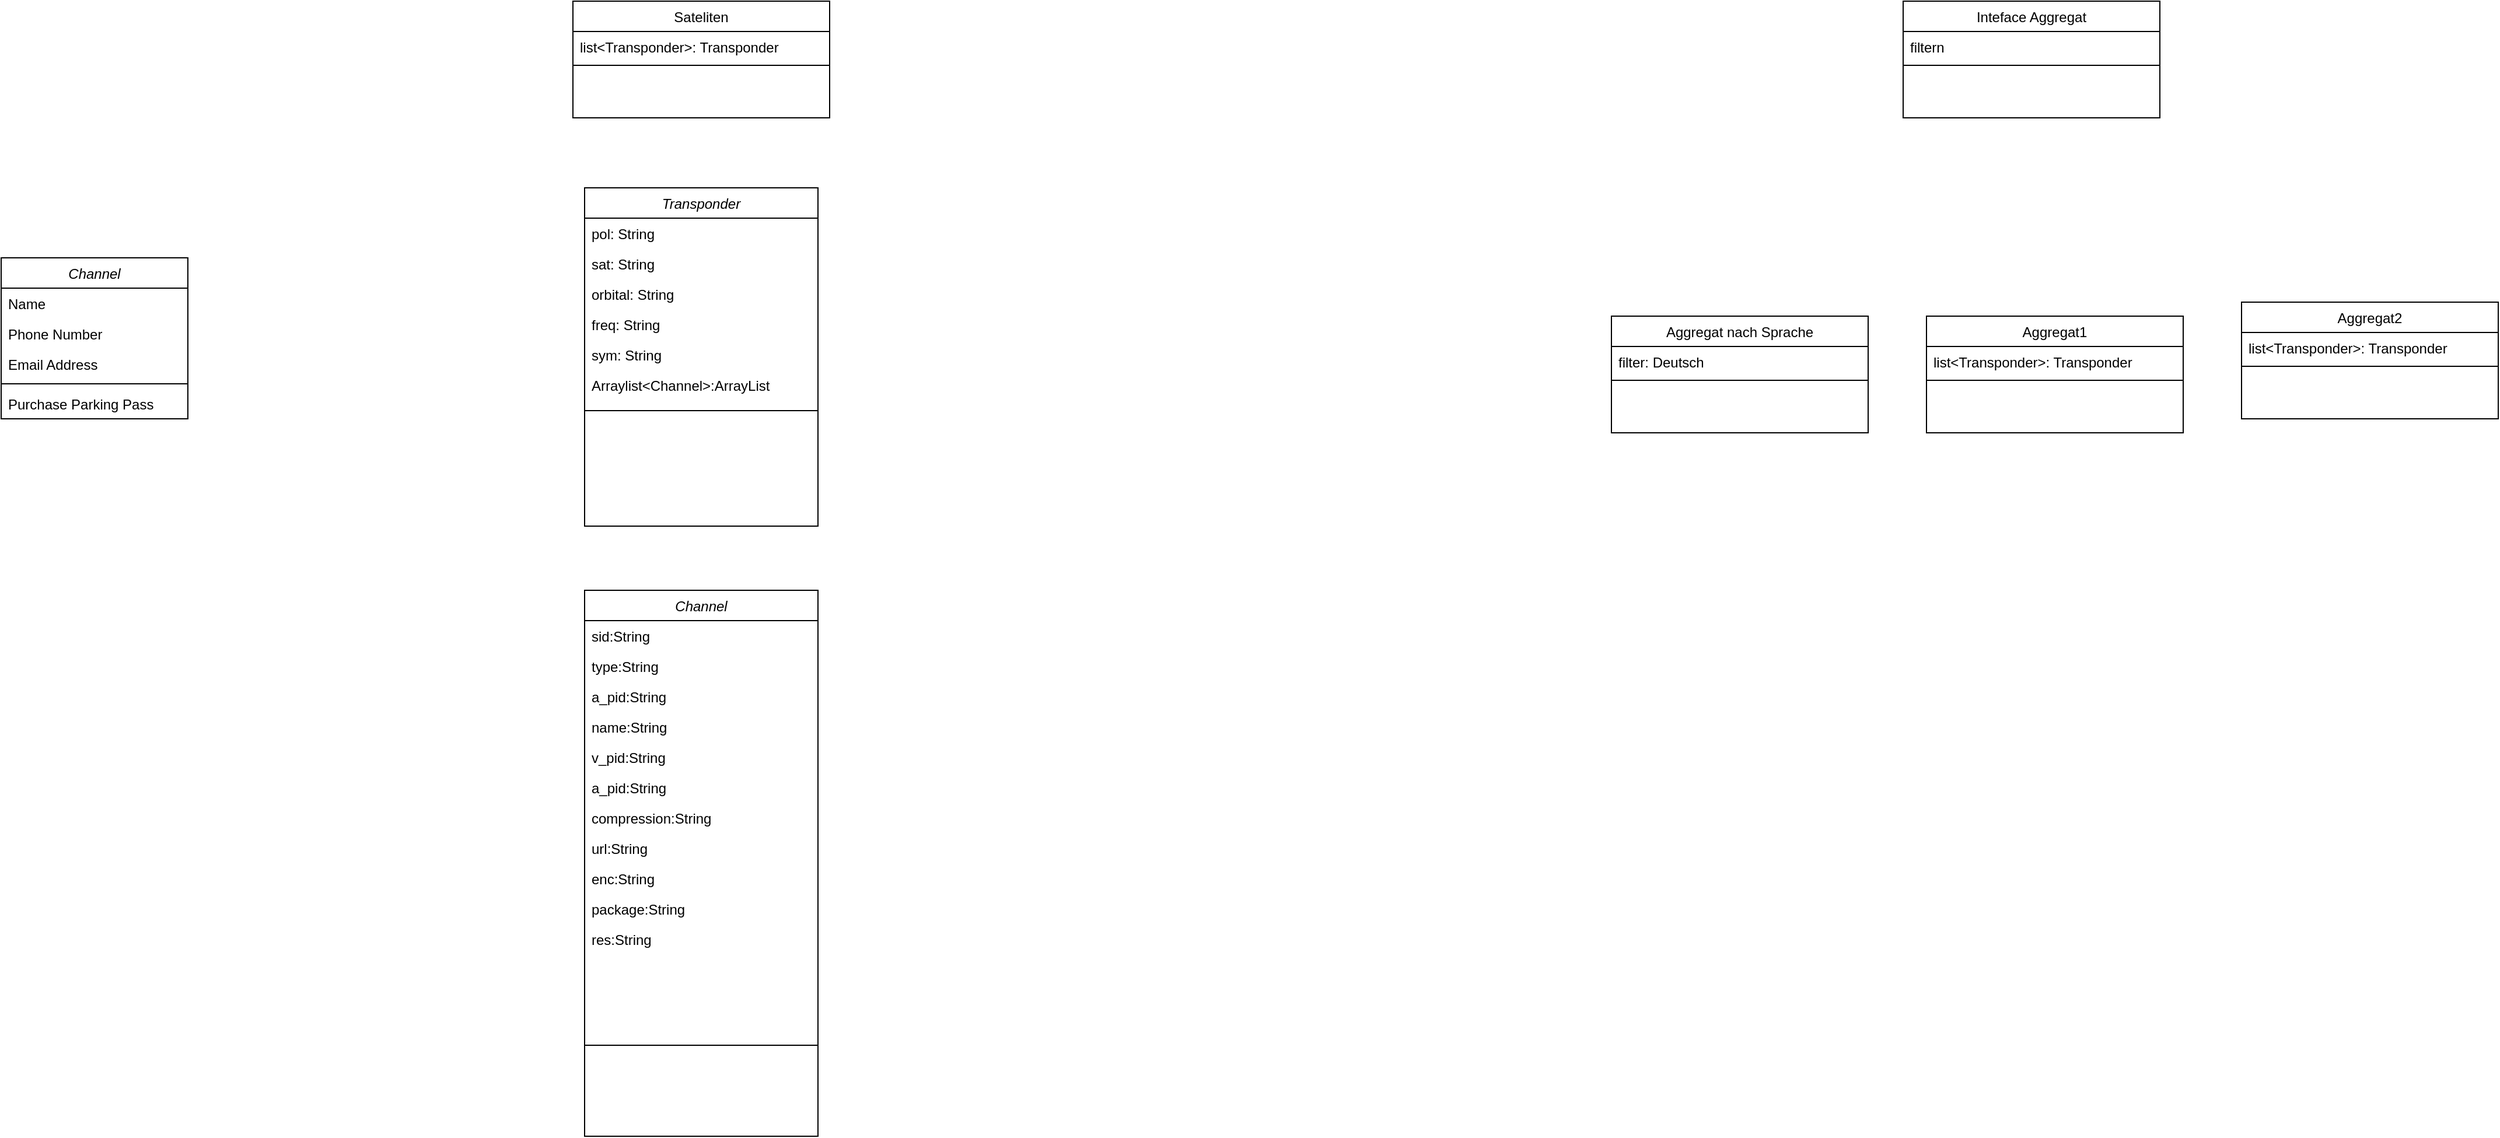 <mxfile version="14.8.0" type="device"><diagram id="C5RBs43oDa-KdzZeNtuy" name="Page-1"><mxGraphModel dx="2066" dy="1154" grid="1" gridSize="10" guides="1" tooltips="1" connect="1" arrows="1" fold="1" page="1" pageScale="1" pageWidth="827" pageHeight="1169" math="0" shadow="0"><root><mxCell id="WIyWlLk6GJQsqaUBKTNV-0"/><mxCell id="WIyWlLk6GJQsqaUBKTNV-1" parent="WIyWlLk6GJQsqaUBKTNV-0"/><mxCell id="zkfFHV4jXpPFQw0GAbJ--0" value="Channel" style="swimlane;fontStyle=2;align=center;verticalAlign=top;childLayout=stackLayout;horizontal=1;startSize=26;horizontalStack=0;resizeParent=1;resizeLast=0;collapsible=1;marginBottom=0;rounded=0;shadow=0;strokeWidth=1;" parent="WIyWlLk6GJQsqaUBKTNV-1" vertex="1"><mxGeometry x="110" y="300" width="160" height="138" as="geometry"><mxRectangle x="230" y="140" width="160" height="26" as="alternateBounds"/></mxGeometry></mxCell><mxCell id="zkfFHV4jXpPFQw0GAbJ--1" value="Name" style="text;align=left;verticalAlign=top;spacingLeft=4;spacingRight=4;overflow=hidden;rotatable=0;points=[[0,0.5],[1,0.5]];portConstraint=eastwest;" parent="zkfFHV4jXpPFQw0GAbJ--0" vertex="1"><mxGeometry y="26" width="160" height="26" as="geometry"/></mxCell><mxCell id="zkfFHV4jXpPFQw0GAbJ--2" value="Phone Number" style="text;align=left;verticalAlign=top;spacingLeft=4;spacingRight=4;overflow=hidden;rotatable=0;points=[[0,0.5],[1,0.5]];portConstraint=eastwest;rounded=0;shadow=0;html=0;" parent="zkfFHV4jXpPFQw0GAbJ--0" vertex="1"><mxGeometry y="52" width="160" height="26" as="geometry"/></mxCell><mxCell id="zkfFHV4jXpPFQw0GAbJ--3" value="Email Address" style="text;align=left;verticalAlign=top;spacingLeft=4;spacingRight=4;overflow=hidden;rotatable=0;points=[[0,0.5],[1,0.5]];portConstraint=eastwest;rounded=0;shadow=0;html=0;" parent="zkfFHV4jXpPFQw0GAbJ--0" vertex="1"><mxGeometry y="78" width="160" height="26" as="geometry"/></mxCell><mxCell id="zkfFHV4jXpPFQw0GAbJ--4" value="" style="line;html=1;strokeWidth=1;align=left;verticalAlign=middle;spacingTop=-1;spacingLeft=3;spacingRight=3;rotatable=0;labelPosition=right;points=[];portConstraint=eastwest;" parent="zkfFHV4jXpPFQw0GAbJ--0" vertex="1"><mxGeometry y="104" width="160" height="8" as="geometry"/></mxCell><mxCell id="zkfFHV4jXpPFQw0GAbJ--5" value="Purchase Parking Pass" style="text;align=left;verticalAlign=top;spacingLeft=4;spacingRight=4;overflow=hidden;rotatable=0;points=[[0,0.5],[1,0.5]];portConstraint=eastwest;" parent="zkfFHV4jXpPFQw0GAbJ--0" vertex="1"><mxGeometry y="112" width="160" height="26" as="geometry"/></mxCell><mxCell id="zkfFHV4jXpPFQw0GAbJ--6" value="Sateliten" style="swimlane;fontStyle=0;align=center;verticalAlign=top;childLayout=stackLayout;horizontal=1;startSize=26;horizontalStack=0;resizeParent=1;resizeLast=0;collapsible=1;marginBottom=0;rounded=0;shadow=0;strokeWidth=1;" parent="WIyWlLk6GJQsqaUBKTNV-1" vertex="1"><mxGeometry x="600" y="80" width="220" height="100" as="geometry"><mxRectangle x="130" y="380" width="160" height="26" as="alternateBounds"/></mxGeometry></mxCell><mxCell id="Im7mjSKk-dKmUfBGY4rd-0" value="list&lt;Transponder&gt;: Transponder" style="text;align=left;verticalAlign=top;spacingLeft=4;spacingRight=4;overflow=hidden;rotatable=0;points=[[0,0.5],[1,0.5]];portConstraint=eastwest;" parent="zkfFHV4jXpPFQw0GAbJ--6" vertex="1"><mxGeometry y="26" width="220" height="26" as="geometry"/></mxCell><mxCell id="zkfFHV4jXpPFQw0GAbJ--9" value="" style="line;html=1;strokeWidth=1;align=left;verticalAlign=middle;spacingTop=-1;spacingLeft=3;spacingRight=3;rotatable=0;labelPosition=right;points=[];portConstraint=eastwest;" parent="zkfFHV4jXpPFQw0GAbJ--6" vertex="1"><mxGeometry y="52" width="220" height="6" as="geometry"/></mxCell><mxCell id="EyNDIExFGAGl4K2rTC7Q-3" value="Transponder" style="swimlane;fontStyle=2;align=center;verticalAlign=top;childLayout=stackLayout;horizontal=1;startSize=26;horizontalStack=0;resizeParent=1;resizeLast=0;collapsible=1;marginBottom=0;rounded=0;shadow=0;strokeWidth=1;" parent="WIyWlLk6GJQsqaUBKTNV-1" vertex="1"><mxGeometry x="610" y="240" width="200" height="290" as="geometry"><mxRectangle x="230" y="140" width="160" height="26" as="alternateBounds"/></mxGeometry></mxCell><mxCell id="EyNDIExFGAGl4K2rTC7Q-4" value="pol: String" style="text;align=left;verticalAlign=top;spacingLeft=4;spacingRight=4;overflow=hidden;rotatable=0;points=[[0,0.5],[1,0.5]];portConstraint=eastwest;" parent="EyNDIExFGAGl4K2rTC7Q-3" vertex="1"><mxGeometry y="26" width="200" height="26" as="geometry"/></mxCell><mxCell id="EyNDIExFGAGl4K2rTC7Q-5" value="sat: String" style="text;align=left;verticalAlign=top;spacingLeft=4;spacingRight=4;overflow=hidden;rotatable=0;points=[[0,0.5],[1,0.5]];portConstraint=eastwest;rounded=0;shadow=0;html=0;" parent="EyNDIExFGAGl4K2rTC7Q-3" vertex="1"><mxGeometry y="52" width="200" height="26" as="geometry"/></mxCell><mxCell id="Im7mjSKk-dKmUfBGY4rd-2" value="orbital: String" style="text;align=left;verticalAlign=top;spacingLeft=4;spacingRight=4;overflow=hidden;rotatable=0;points=[[0,0.5],[1,0.5]];portConstraint=eastwest;rounded=0;shadow=0;html=0;" parent="EyNDIExFGAGl4K2rTC7Q-3" vertex="1"><mxGeometry y="78" width="200" height="26" as="geometry"/></mxCell><mxCell id="Im7mjSKk-dKmUfBGY4rd-3" value="freq: String" style="text;align=left;verticalAlign=top;spacingLeft=4;spacingRight=4;overflow=hidden;rotatable=0;points=[[0,0.5],[1,0.5]];portConstraint=eastwest;rounded=0;shadow=0;html=0;" parent="EyNDIExFGAGl4K2rTC7Q-3" vertex="1"><mxGeometry y="104" width="200" height="26" as="geometry"/></mxCell><mxCell id="Im7mjSKk-dKmUfBGY4rd-4" value="sym: String" style="text;align=left;verticalAlign=top;spacingLeft=4;spacingRight=4;overflow=hidden;rotatable=0;points=[[0,0.5],[1,0.5]];portConstraint=eastwest;rounded=0;shadow=0;html=0;" parent="EyNDIExFGAGl4K2rTC7Q-3" vertex="1"><mxGeometry y="130" width="200" height="26" as="geometry"/></mxCell><mxCell id="Im7mjSKk-dKmUfBGY4rd-5" value="Arraylist&lt;Channel&gt;:ArrayList" style="text;align=left;verticalAlign=top;spacingLeft=4;spacingRight=4;overflow=hidden;rotatable=0;points=[[0,0.5],[1,0.5]];portConstraint=eastwest;rounded=0;shadow=0;html=0;" parent="EyNDIExFGAGl4K2rTC7Q-3" vertex="1"><mxGeometry y="156" width="200" height="26" as="geometry"/></mxCell><mxCell id="EyNDIExFGAGl4K2rTC7Q-7" value="" style="line;html=1;strokeWidth=1;align=left;verticalAlign=middle;spacingTop=-1;spacingLeft=3;spacingRight=3;rotatable=0;labelPosition=right;points=[];portConstraint=eastwest;" parent="EyNDIExFGAGl4K2rTC7Q-3" vertex="1"><mxGeometry y="182" width="200" height="18" as="geometry"/></mxCell><mxCell id="Im7mjSKk-dKmUfBGY4rd-7" value="Channel" style="swimlane;fontStyle=2;align=center;verticalAlign=top;childLayout=stackLayout;horizontal=1;startSize=26;horizontalStack=0;resizeParent=1;resizeLast=0;collapsible=1;marginBottom=0;rounded=0;shadow=0;strokeWidth=1;" parent="WIyWlLk6GJQsqaUBKTNV-1" vertex="1"><mxGeometry x="610" y="585" width="200" height="468" as="geometry"><mxRectangle x="230" y="140" width="160" height="26" as="alternateBounds"/></mxGeometry></mxCell><mxCell id="Im7mjSKk-dKmUfBGY4rd-9" value="sid:String" style="text;align=left;verticalAlign=top;spacingLeft=4;spacingRight=4;overflow=hidden;rotatable=0;points=[[0,0.5],[1,0.5]];portConstraint=eastwest;rounded=0;shadow=0;html=0;" parent="Im7mjSKk-dKmUfBGY4rd-7" vertex="1"><mxGeometry y="26" width="200" height="26" as="geometry"/></mxCell><mxCell id="Im7mjSKk-dKmUfBGY4rd-10" value="type:String" style="text;align=left;verticalAlign=top;spacingLeft=4;spacingRight=4;overflow=hidden;rotatable=0;points=[[0,0.5],[1,0.5]];portConstraint=eastwest;rounded=0;shadow=0;html=0;" parent="Im7mjSKk-dKmUfBGY4rd-7" vertex="1"><mxGeometry y="52" width="200" height="26" as="geometry"/></mxCell><mxCell id="Im7mjSKk-dKmUfBGY4rd-17" value="a_pid:String" style="text;align=left;verticalAlign=top;spacingLeft=4;spacingRight=4;overflow=hidden;rotatable=0;points=[[0,0.5],[1,0.5]];portConstraint=eastwest;rounded=0;shadow=0;html=0;" parent="Im7mjSKk-dKmUfBGY4rd-7" vertex="1"><mxGeometry y="78" width="200" height="26" as="geometry"/></mxCell><mxCell id="Im7mjSKk-dKmUfBGY4rd-11" value="name:String" style="text;align=left;verticalAlign=top;spacingLeft=4;spacingRight=4;overflow=hidden;rotatable=0;points=[[0,0.5],[1,0.5]];portConstraint=eastwest;rounded=0;shadow=0;html=0;" parent="Im7mjSKk-dKmUfBGY4rd-7" vertex="1"><mxGeometry y="104" width="200" height="26" as="geometry"/></mxCell><mxCell id="Im7mjSKk-dKmUfBGY4rd-12" value="v_pid:String" style="text;align=left;verticalAlign=top;spacingLeft=4;spacingRight=4;overflow=hidden;rotatable=0;points=[[0,0.5],[1,0.5]];portConstraint=eastwest;rounded=0;shadow=0;html=0;" parent="Im7mjSKk-dKmUfBGY4rd-7" vertex="1"><mxGeometry y="130" width="200" height="26" as="geometry"/></mxCell><mxCell id="Im7mjSKk-dKmUfBGY4rd-13" value="a_pid:String" style="text;align=left;verticalAlign=top;spacingLeft=4;spacingRight=4;overflow=hidden;rotatable=0;points=[[0,0.5],[1,0.5]];portConstraint=eastwest;rounded=0;shadow=0;html=0;" parent="Im7mjSKk-dKmUfBGY4rd-7" vertex="1"><mxGeometry y="156" width="200" height="26" as="geometry"/></mxCell><mxCell id="Im7mjSKk-dKmUfBGY4rd-15" value="compression:String" style="text;align=left;verticalAlign=top;spacingLeft=4;spacingRight=4;overflow=hidden;rotatable=0;points=[[0,0.5],[1,0.5]];portConstraint=eastwest;rounded=0;shadow=0;html=0;" parent="Im7mjSKk-dKmUfBGY4rd-7" vertex="1"><mxGeometry y="182" width="200" height="26" as="geometry"/></mxCell><mxCell id="Im7mjSKk-dKmUfBGY4rd-16" value="url:String" style="text;align=left;verticalAlign=top;spacingLeft=4;spacingRight=4;overflow=hidden;rotatable=0;points=[[0,0.5],[1,0.5]];portConstraint=eastwest;rounded=0;shadow=0;html=0;" parent="Im7mjSKk-dKmUfBGY4rd-7" vertex="1"><mxGeometry y="208" width="200" height="26" as="geometry"/></mxCell><mxCell id="Im7mjSKk-dKmUfBGY4rd-18" value="enc:String" style="text;align=left;verticalAlign=top;spacingLeft=4;spacingRight=4;overflow=hidden;rotatable=0;points=[[0,0.5],[1,0.5]];portConstraint=eastwest;rounded=0;shadow=0;html=0;" parent="Im7mjSKk-dKmUfBGY4rd-7" vertex="1"><mxGeometry y="234" width="200" height="26" as="geometry"/></mxCell><mxCell id="Im7mjSKk-dKmUfBGY4rd-19" value="package:String" style="text;align=left;verticalAlign=top;spacingLeft=4;spacingRight=4;overflow=hidden;rotatable=0;points=[[0,0.5],[1,0.5]];portConstraint=eastwest;rounded=0;shadow=0;html=0;" parent="Im7mjSKk-dKmUfBGY4rd-7" vertex="1"><mxGeometry y="260" width="200" height="26" as="geometry"/></mxCell><mxCell id="Im7mjSKk-dKmUfBGY4rd-21" value="res:String" style="text;align=left;verticalAlign=top;spacingLeft=4;spacingRight=4;overflow=hidden;rotatable=0;points=[[0,0.5],[1,0.5]];portConstraint=eastwest;rounded=0;shadow=0;html=0;" parent="Im7mjSKk-dKmUfBGY4rd-7" vertex="1"><mxGeometry y="286" width="200" height="26" as="geometry"/></mxCell><mxCell id="Im7mjSKk-dKmUfBGY4rd-14" value="" style="line;html=1;strokeWidth=1;align=left;verticalAlign=middle;spacingTop=-1;spacingLeft=3;spacingRight=3;rotatable=0;labelPosition=right;points=[];portConstraint=eastwest;" parent="Im7mjSKk-dKmUfBGY4rd-7" vertex="1"><mxGeometry y="312" width="200" height="156" as="geometry"/></mxCell><mxCell id="j5kWAXvTYjWIOH1wcBjt-0" value="Inteface Aggregat" style="swimlane;fontStyle=0;align=center;verticalAlign=top;childLayout=stackLayout;horizontal=1;startSize=26;horizontalStack=0;resizeParent=1;resizeLast=0;collapsible=1;marginBottom=0;rounded=0;shadow=0;strokeWidth=1;" vertex="1" parent="WIyWlLk6GJQsqaUBKTNV-1"><mxGeometry x="1740" y="80" width="220" height="100" as="geometry"><mxRectangle x="130" y="380" width="160" height="26" as="alternateBounds"/></mxGeometry></mxCell><mxCell id="j5kWAXvTYjWIOH1wcBjt-1" value="filtern" style="text;align=left;verticalAlign=top;spacingLeft=4;spacingRight=4;overflow=hidden;rotatable=0;points=[[0,0.5],[1,0.5]];portConstraint=eastwest;" vertex="1" parent="j5kWAXvTYjWIOH1wcBjt-0"><mxGeometry y="26" width="220" height="26" as="geometry"/></mxCell><mxCell id="j5kWAXvTYjWIOH1wcBjt-2" value="" style="line;html=1;strokeWidth=1;align=left;verticalAlign=middle;spacingTop=-1;spacingLeft=3;spacingRight=3;rotatable=0;labelPosition=right;points=[];portConstraint=eastwest;" vertex="1" parent="j5kWAXvTYjWIOH1wcBjt-0"><mxGeometry y="52" width="220" height="6" as="geometry"/></mxCell><mxCell id="j5kWAXvTYjWIOH1wcBjt-4" value="Aggregat nach Sprache" style="swimlane;fontStyle=0;align=center;verticalAlign=top;childLayout=stackLayout;horizontal=1;startSize=26;horizontalStack=0;resizeParent=1;resizeLast=0;collapsible=1;marginBottom=0;rounded=0;shadow=0;strokeWidth=1;" vertex="1" parent="WIyWlLk6GJQsqaUBKTNV-1"><mxGeometry x="1490" y="350" width="220" height="100" as="geometry"><mxRectangle x="130" y="380" width="160" height="26" as="alternateBounds"/></mxGeometry></mxCell><mxCell id="j5kWAXvTYjWIOH1wcBjt-5" value="filter: Deutsch" style="text;align=left;verticalAlign=top;spacingLeft=4;spacingRight=4;overflow=hidden;rotatable=0;points=[[0,0.5],[1,0.5]];portConstraint=eastwest;" vertex="1" parent="j5kWAXvTYjWIOH1wcBjt-4"><mxGeometry y="26" width="220" height="26" as="geometry"/></mxCell><mxCell id="j5kWAXvTYjWIOH1wcBjt-6" value="" style="line;html=1;strokeWidth=1;align=left;verticalAlign=middle;spacingTop=-1;spacingLeft=3;spacingRight=3;rotatable=0;labelPosition=right;points=[];portConstraint=eastwest;" vertex="1" parent="j5kWAXvTYjWIOH1wcBjt-4"><mxGeometry y="52" width="220" height="6" as="geometry"/></mxCell><mxCell id="j5kWAXvTYjWIOH1wcBjt-7" value="Aggregat2" style="swimlane;fontStyle=0;align=center;verticalAlign=top;childLayout=stackLayout;horizontal=1;startSize=26;horizontalStack=0;resizeParent=1;resizeLast=0;collapsible=1;marginBottom=0;rounded=0;shadow=0;strokeWidth=1;" vertex="1" parent="WIyWlLk6GJQsqaUBKTNV-1"><mxGeometry x="2030" y="338" width="220" height="100" as="geometry"><mxRectangle x="130" y="380" width="160" height="26" as="alternateBounds"/></mxGeometry></mxCell><mxCell id="j5kWAXvTYjWIOH1wcBjt-8" value="list&lt;Transponder&gt;: Transponder" style="text;align=left;verticalAlign=top;spacingLeft=4;spacingRight=4;overflow=hidden;rotatable=0;points=[[0,0.5],[1,0.5]];portConstraint=eastwest;" vertex="1" parent="j5kWAXvTYjWIOH1wcBjt-7"><mxGeometry y="26" width="220" height="26" as="geometry"/></mxCell><mxCell id="j5kWAXvTYjWIOH1wcBjt-9" value="" style="line;html=1;strokeWidth=1;align=left;verticalAlign=middle;spacingTop=-1;spacingLeft=3;spacingRight=3;rotatable=0;labelPosition=right;points=[];portConstraint=eastwest;" vertex="1" parent="j5kWAXvTYjWIOH1wcBjt-7"><mxGeometry y="52" width="220" height="6" as="geometry"/></mxCell><mxCell id="j5kWAXvTYjWIOH1wcBjt-10" value="Aggregat1" style="swimlane;fontStyle=0;align=center;verticalAlign=top;childLayout=stackLayout;horizontal=1;startSize=26;horizontalStack=0;resizeParent=1;resizeLast=0;collapsible=1;marginBottom=0;rounded=0;shadow=0;strokeWidth=1;" vertex="1" parent="WIyWlLk6GJQsqaUBKTNV-1"><mxGeometry x="1760" y="350" width="220" height="100" as="geometry"><mxRectangle x="130" y="380" width="160" height="26" as="alternateBounds"/></mxGeometry></mxCell><mxCell id="j5kWAXvTYjWIOH1wcBjt-11" value="list&lt;Transponder&gt;: Transponder" style="text;align=left;verticalAlign=top;spacingLeft=4;spacingRight=4;overflow=hidden;rotatable=0;points=[[0,0.5],[1,0.5]];portConstraint=eastwest;" vertex="1" parent="j5kWAXvTYjWIOH1wcBjt-10"><mxGeometry y="26" width="220" height="26" as="geometry"/></mxCell><mxCell id="j5kWAXvTYjWIOH1wcBjt-12" value="" style="line;html=1;strokeWidth=1;align=left;verticalAlign=middle;spacingTop=-1;spacingLeft=3;spacingRight=3;rotatable=0;labelPosition=right;points=[];portConstraint=eastwest;" vertex="1" parent="j5kWAXvTYjWIOH1wcBjt-10"><mxGeometry y="52" width="220" height="6" as="geometry"/></mxCell></root></mxGraphModel></diagram></mxfile>